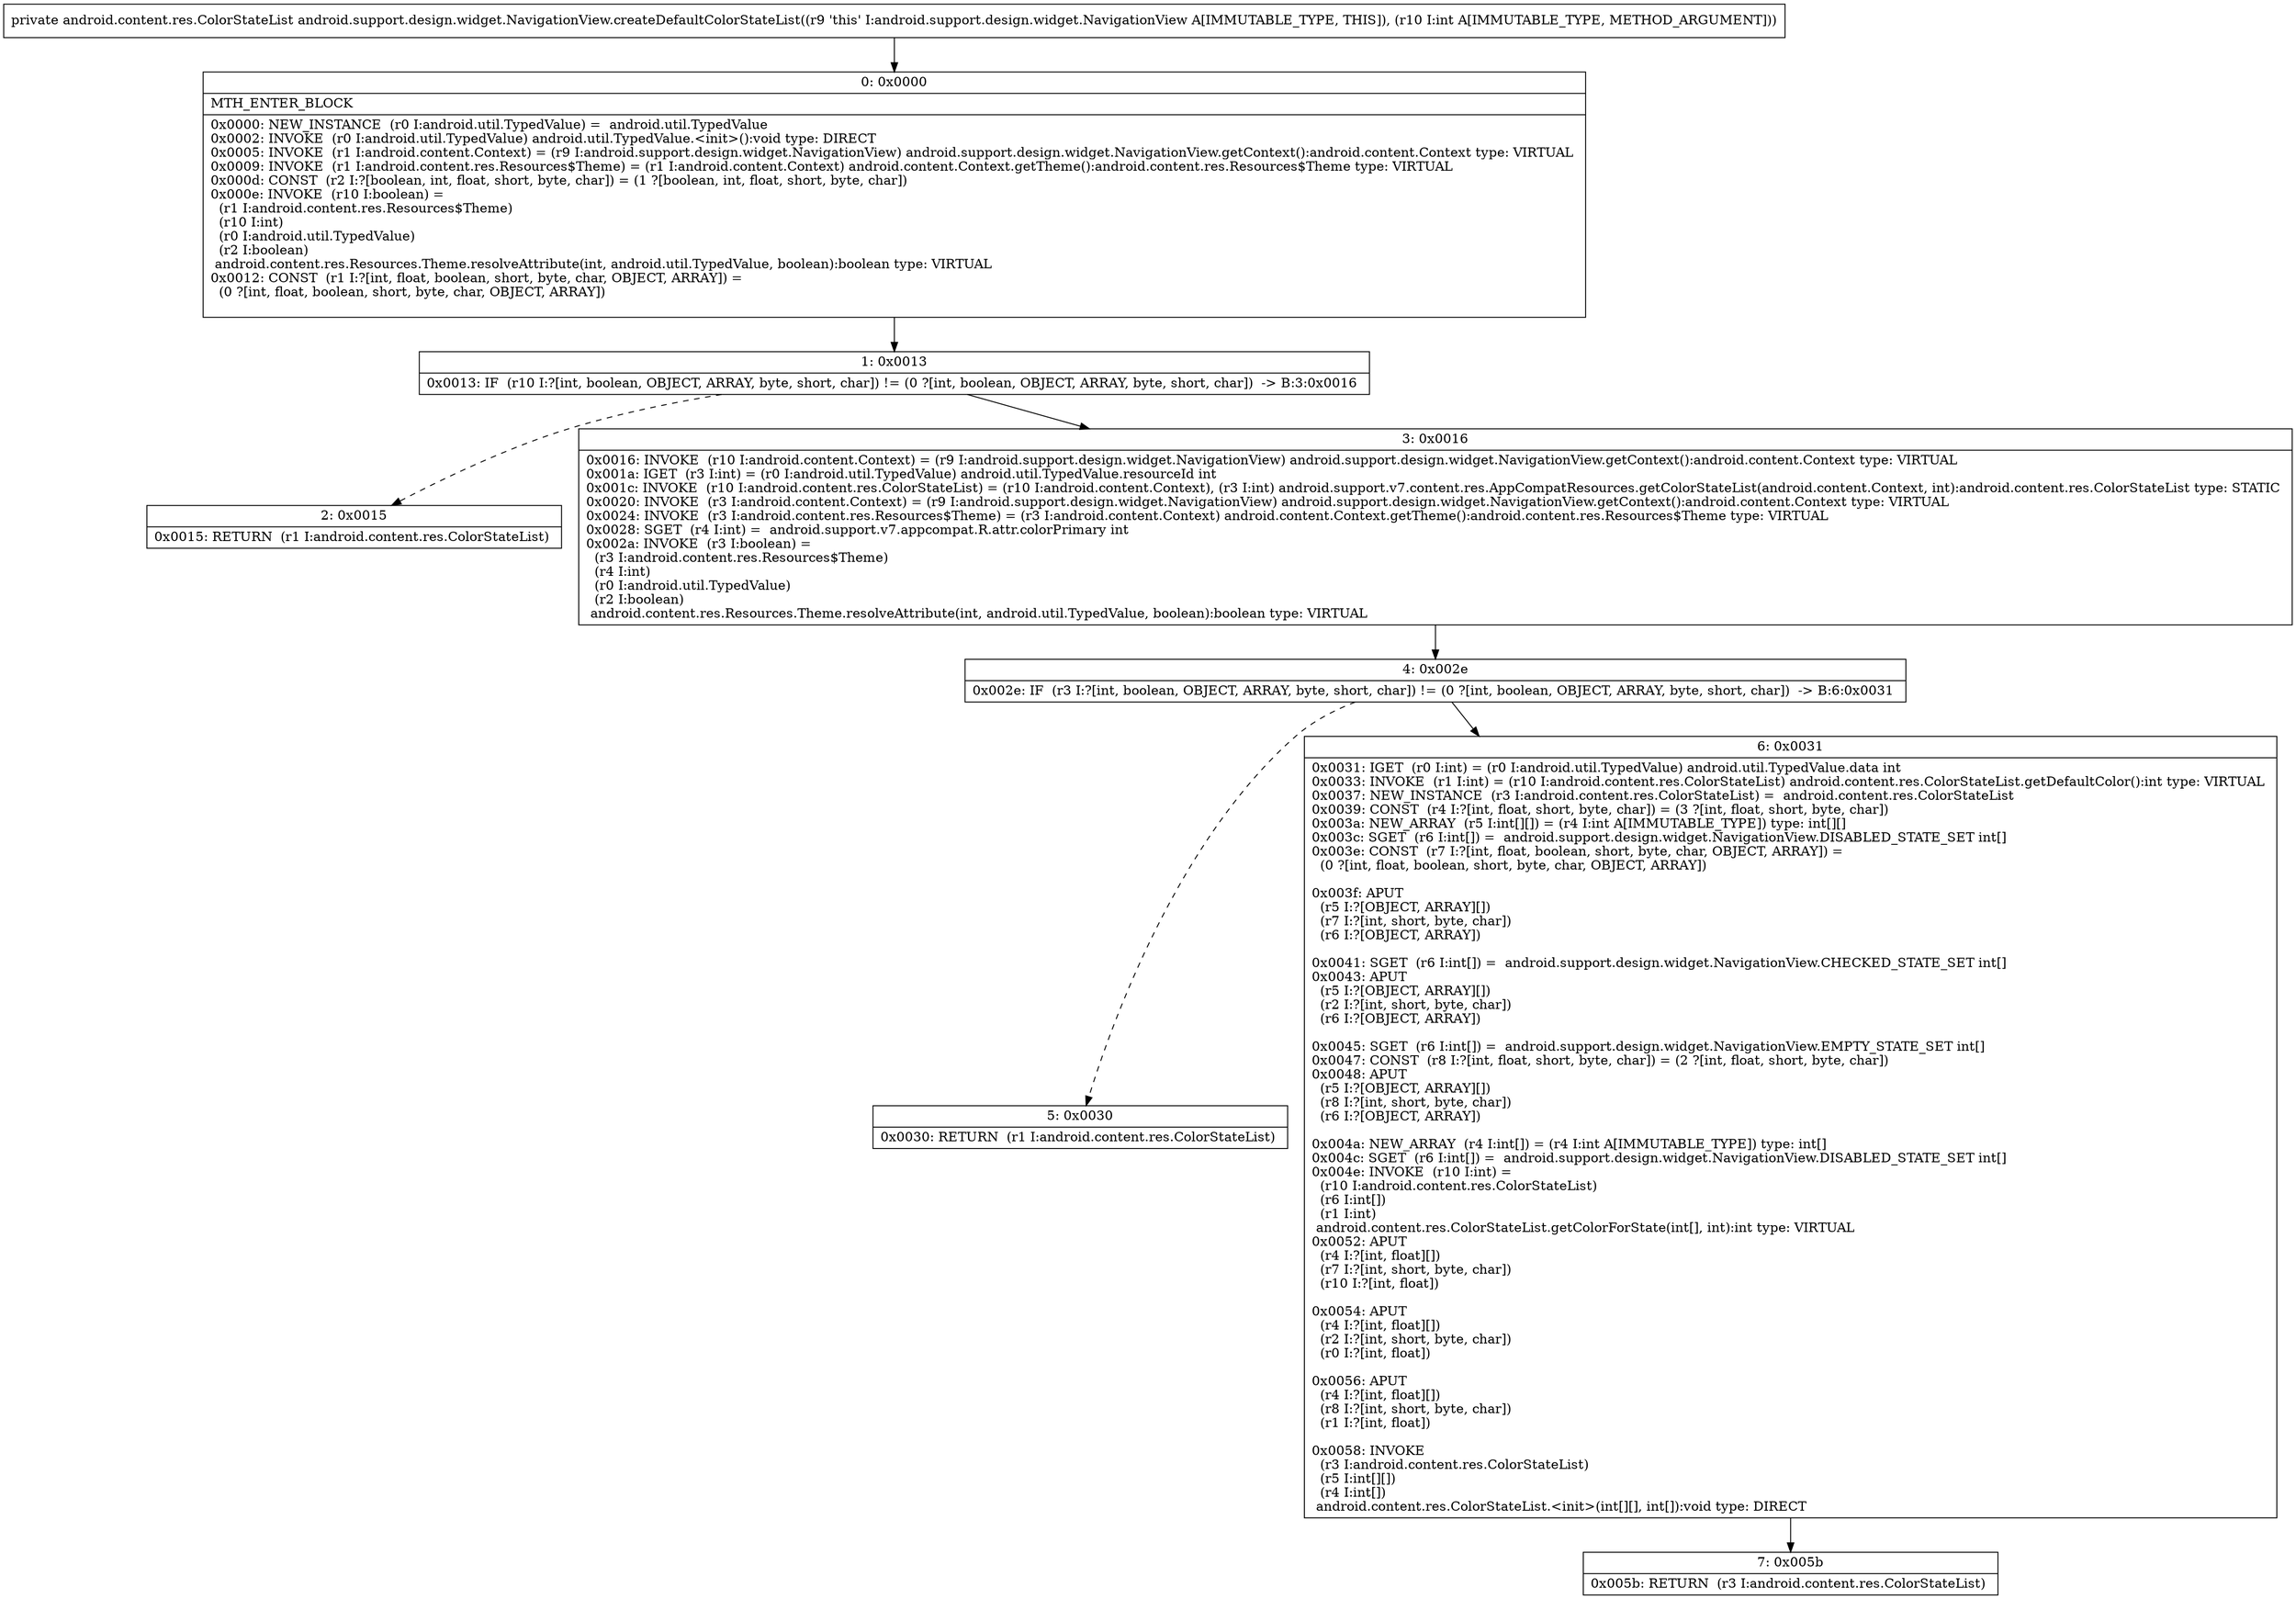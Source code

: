 digraph "CFG forandroid.support.design.widget.NavigationView.createDefaultColorStateList(I)Landroid\/content\/res\/ColorStateList;" {
Node_0 [shape=record,label="{0\:\ 0x0000|MTH_ENTER_BLOCK\l|0x0000: NEW_INSTANCE  (r0 I:android.util.TypedValue) =  android.util.TypedValue \l0x0002: INVOKE  (r0 I:android.util.TypedValue) android.util.TypedValue.\<init\>():void type: DIRECT \l0x0005: INVOKE  (r1 I:android.content.Context) = (r9 I:android.support.design.widget.NavigationView) android.support.design.widget.NavigationView.getContext():android.content.Context type: VIRTUAL \l0x0009: INVOKE  (r1 I:android.content.res.Resources$Theme) = (r1 I:android.content.Context) android.content.Context.getTheme():android.content.res.Resources$Theme type: VIRTUAL \l0x000d: CONST  (r2 I:?[boolean, int, float, short, byte, char]) = (1 ?[boolean, int, float, short, byte, char]) \l0x000e: INVOKE  (r10 I:boolean) = \l  (r1 I:android.content.res.Resources$Theme)\l  (r10 I:int)\l  (r0 I:android.util.TypedValue)\l  (r2 I:boolean)\l android.content.res.Resources.Theme.resolveAttribute(int, android.util.TypedValue, boolean):boolean type: VIRTUAL \l0x0012: CONST  (r1 I:?[int, float, boolean, short, byte, char, OBJECT, ARRAY]) = \l  (0 ?[int, float, boolean, short, byte, char, OBJECT, ARRAY])\l \l}"];
Node_1 [shape=record,label="{1\:\ 0x0013|0x0013: IF  (r10 I:?[int, boolean, OBJECT, ARRAY, byte, short, char]) != (0 ?[int, boolean, OBJECT, ARRAY, byte, short, char])  \-\> B:3:0x0016 \l}"];
Node_2 [shape=record,label="{2\:\ 0x0015|0x0015: RETURN  (r1 I:android.content.res.ColorStateList) \l}"];
Node_3 [shape=record,label="{3\:\ 0x0016|0x0016: INVOKE  (r10 I:android.content.Context) = (r9 I:android.support.design.widget.NavigationView) android.support.design.widget.NavigationView.getContext():android.content.Context type: VIRTUAL \l0x001a: IGET  (r3 I:int) = (r0 I:android.util.TypedValue) android.util.TypedValue.resourceId int \l0x001c: INVOKE  (r10 I:android.content.res.ColorStateList) = (r10 I:android.content.Context), (r3 I:int) android.support.v7.content.res.AppCompatResources.getColorStateList(android.content.Context, int):android.content.res.ColorStateList type: STATIC \l0x0020: INVOKE  (r3 I:android.content.Context) = (r9 I:android.support.design.widget.NavigationView) android.support.design.widget.NavigationView.getContext():android.content.Context type: VIRTUAL \l0x0024: INVOKE  (r3 I:android.content.res.Resources$Theme) = (r3 I:android.content.Context) android.content.Context.getTheme():android.content.res.Resources$Theme type: VIRTUAL \l0x0028: SGET  (r4 I:int) =  android.support.v7.appcompat.R.attr.colorPrimary int \l0x002a: INVOKE  (r3 I:boolean) = \l  (r3 I:android.content.res.Resources$Theme)\l  (r4 I:int)\l  (r0 I:android.util.TypedValue)\l  (r2 I:boolean)\l android.content.res.Resources.Theme.resolveAttribute(int, android.util.TypedValue, boolean):boolean type: VIRTUAL \l}"];
Node_4 [shape=record,label="{4\:\ 0x002e|0x002e: IF  (r3 I:?[int, boolean, OBJECT, ARRAY, byte, short, char]) != (0 ?[int, boolean, OBJECT, ARRAY, byte, short, char])  \-\> B:6:0x0031 \l}"];
Node_5 [shape=record,label="{5\:\ 0x0030|0x0030: RETURN  (r1 I:android.content.res.ColorStateList) \l}"];
Node_6 [shape=record,label="{6\:\ 0x0031|0x0031: IGET  (r0 I:int) = (r0 I:android.util.TypedValue) android.util.TypedValue.data int \l0x0033: INVOKE  (r1 I:int) = (r10 I:android.content.res.ColorStateList) android.content.res.ColorStateList.getDefaultColor():int type: VIRTUAL \l0x0037: NEW_INSTANCE  (r3 I:android.content.res.ColorStateList) =  android.content.res.ColorStateList \l0x0039: CONST  (r4 I:?[int, float, short, byte, char]) = (3 ?[int, float, short, byte, char]) \l0x003a: NEW_ARRAY  (r5 I:int[][]) = (r4 I:int A[IMMUTABLE_TYPE]) type: int[][] \l0x003c: SGET  (r6 I:int[]) =  android.support.design.widget.NavigationView.DISABLED_STATE_SET int[] \l0x003e: CONST  (r7 I:?[int, float, boolean, short, byte, char, OBJECT, ARRAY]) = \l  (0 ?[int, float, boolean, short, byte, char, OBJECT, ARRAY])\l \l0x003f: APUT  \l  (r5 I:?[OBJECT, ARRAY][])\l  (r7 I:?[int, short, byte, char])\l  (r6 I:?[OBJECT, ARRAY])\l \l0x0041: SGET  (r6 I:int[]) =  android.support.design.widget.NavigationView.CHECKED_STATE_SET int[] \l0x0043: APUT  \l  (r5 I:?[OBJECT, ARRAY][])\l  (r2 I:?[int, short, byte, char])\l  (r6 I:?[OBJECT, ARRAY])\l \l0x0045: SGET  (r6 I:int[]) =  android.support.design.widget.NavigationView.EMPTY_STATE_SET int[] \l0x0047: CONST  (r8 I:?[int, float, short, byte, char]) = (2 ?[int, float, short, byte, char]) \l0x0048: APUT  \l  (r5 I:?[OBJECT, ARRAY][])\l  (r8 I:?[int, short, byte, char])\l  (r6 I:?[OBJECT, ARRAY])\l \l0x004a: NEW_ARRAY  (r4 I:int[]) = (r4 I:int A[IMMUTABLE_TYPE]) type: int[] \l0x004c: SGET  (r6 I:int[]) =  android.support.design.widget.NavigationView.DISABLED_STATE_SET int[] \l0x004e: INVOKE  (r10 I:int) = \l  (r10 I:android.content.res.ColorStateList)\l  (r6 I:int[])\l  (r1 I:int)\l android.content.res.ColorStateList.getColorForState(int[], int):int type: VIRTUAL \l0x0052: APUT  \l  (r4 I:?[int, float][])\l  (r7 I:?[int, short, byte, char])\l  (r10 I:?[int, float])\l \l0x0054: APUT  \l  (r4 I:?[int, float][])\l  (r2 I:?[int, short, byte, char])\l  (r0 I:?[int, float])\l \l0x0056: APUT  \l  (r4 I:?[int, float][])\l  (r8 I:?[int, short, byte, char])\l  (r1 I:?[int, float])\l \l0x0058: INVOKE  \l  (r3 I:android.content.res.ColorStateList)\l  (r5 I:int[][])\l  (r4 I:int[])\l android.content.res.ColorStateList.\<init\>(int[][], int[]):void type: DIRECT \l}"];
Node_7 [shape=record,label="{7\:\ 0x005b|0x005b: RETURN  (r3 I:android.content.res.ColorStateList) \l}"];
MethodNode[shape=record,label="{private android.content.res.ColorStateList android.support.design.widget.NavigationView.createDefaultColorStateList((r9 'this' I:android.support.design.widget.NavigationView A[IMMUTABLE_TYPE, THIS]), (r10 I:int A[IMMUTABLE_TYPE, METHOD_ARGUMENT])) }"];
MethodNode -> Node_0;
Node_0 -> Node_1;
Node_1 -> Node_2[style=dashed];
Node_1 -> Node_3;
Node_3 -> Node_4;
Node_4 -> Node_5[style=dashed];
Node_4 -> Node_6;
Node_6 -> Node_7;
}

